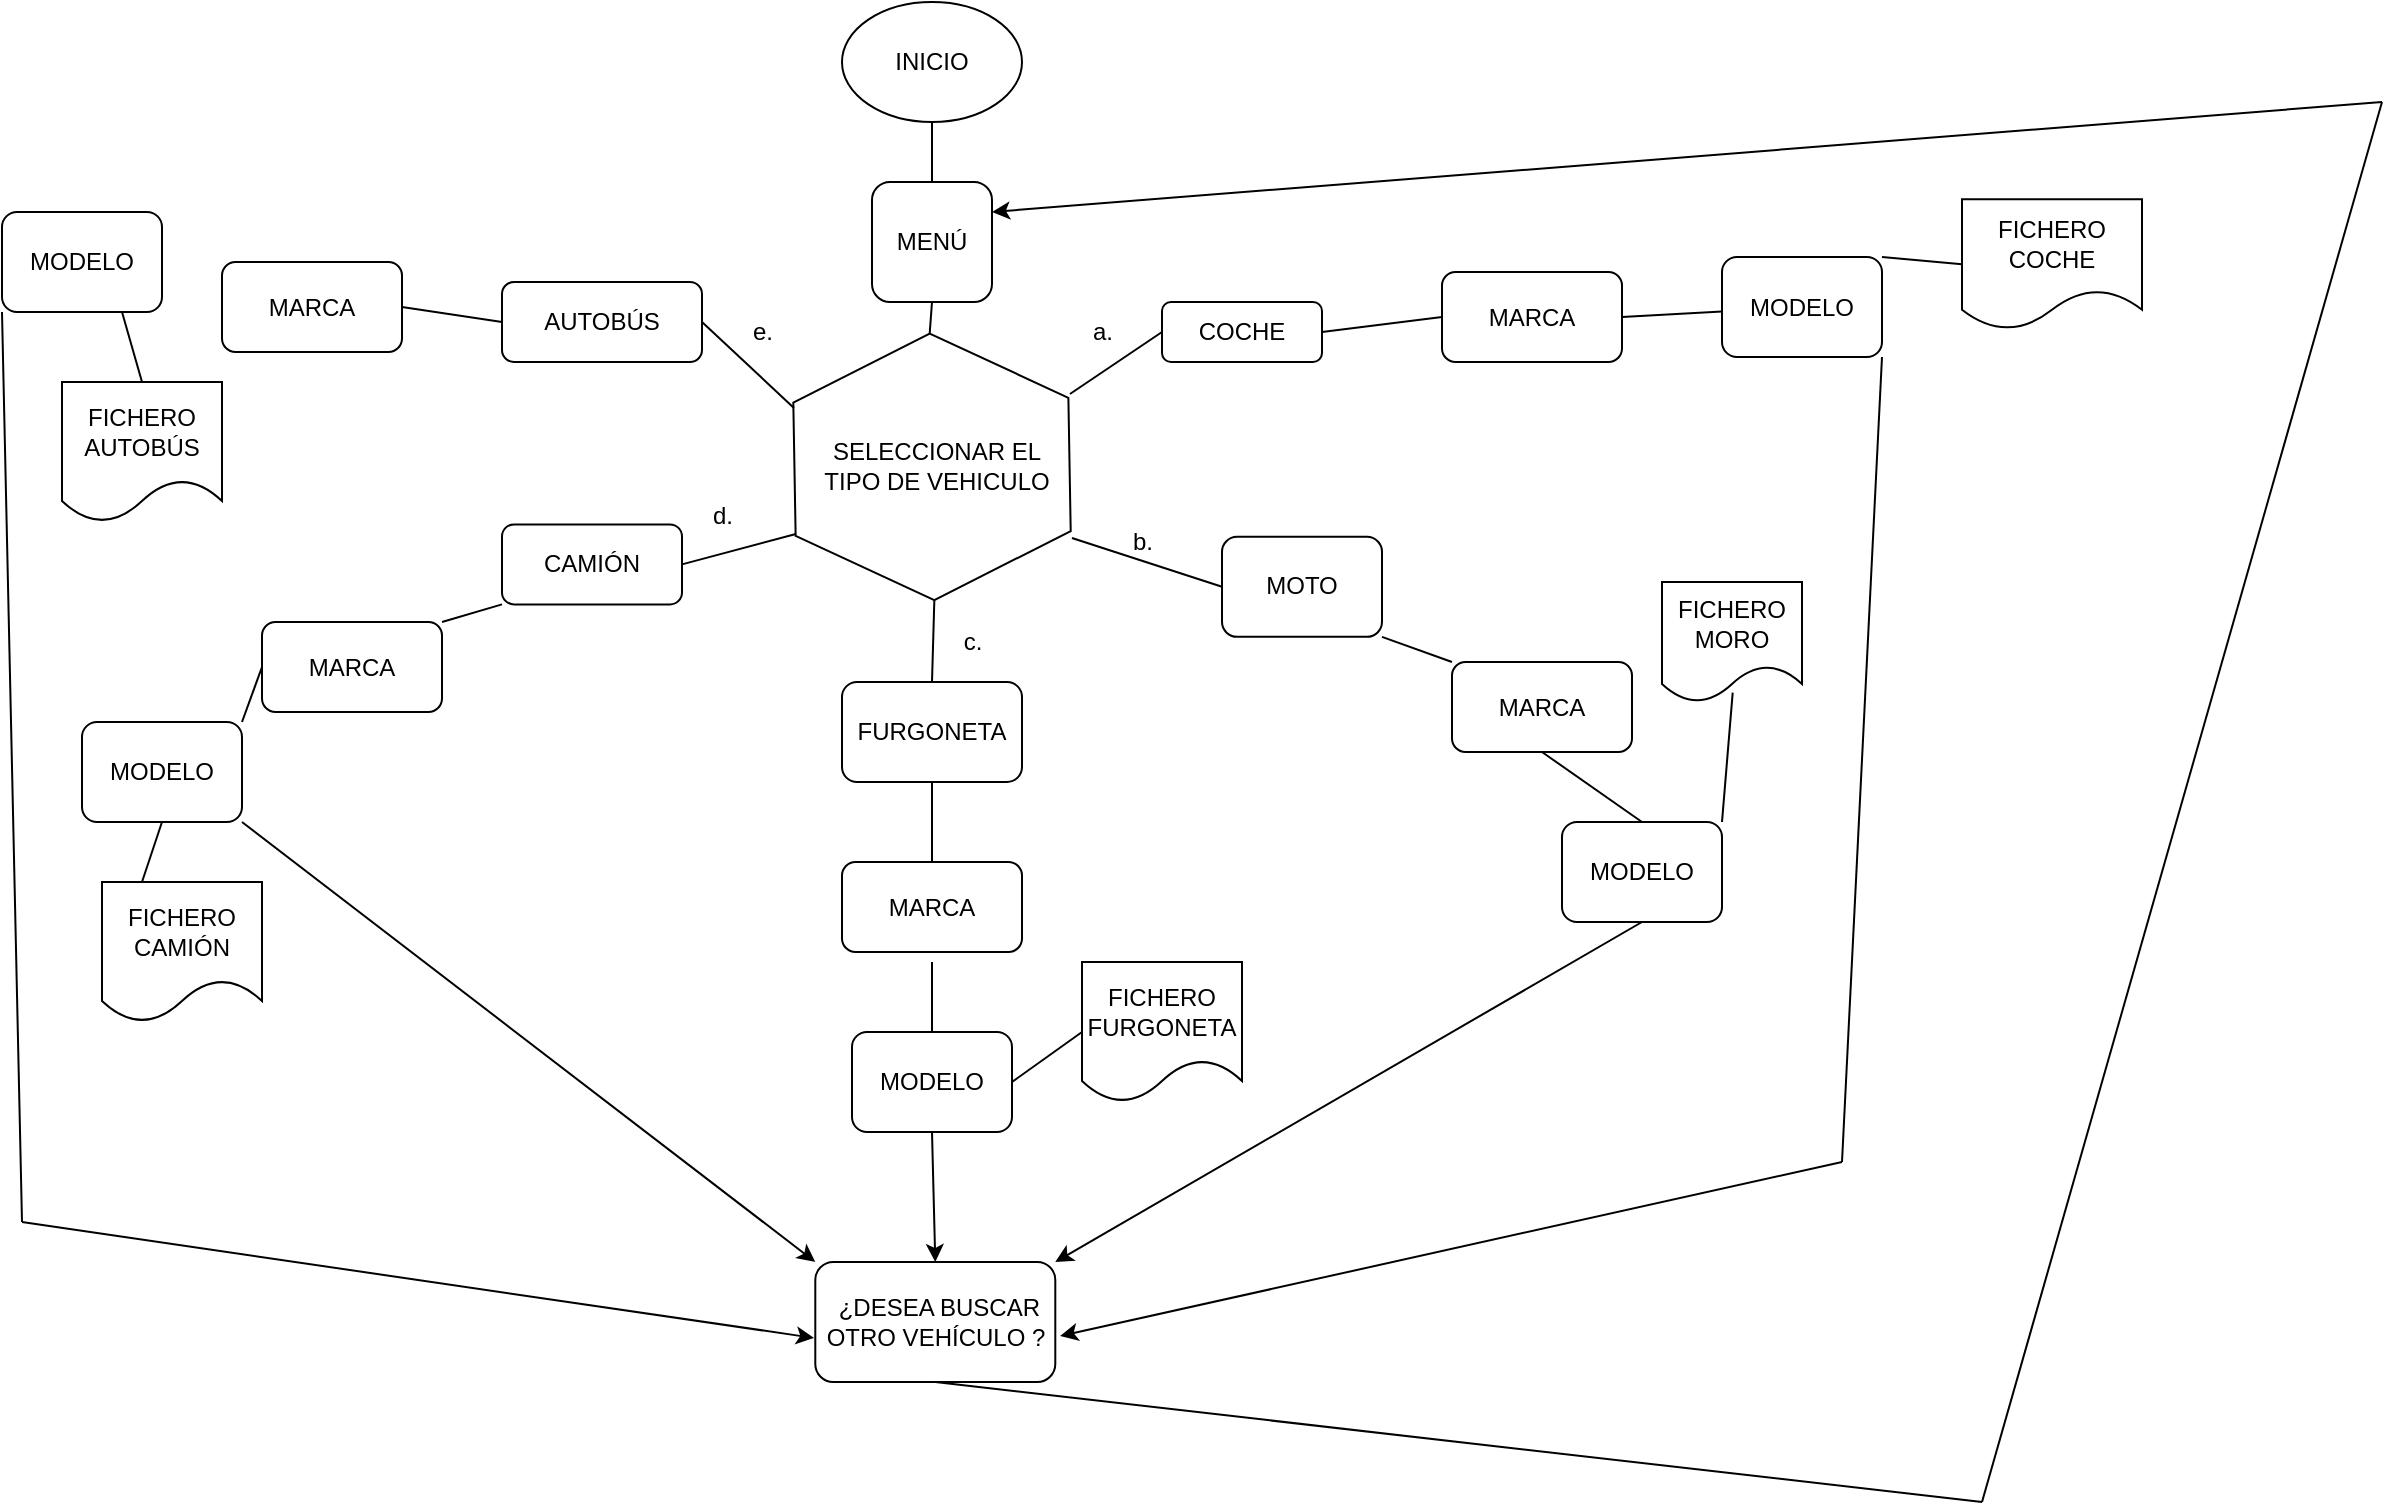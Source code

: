 <mxfile version="12.9.2" type="device"><diagram id="hxXyHOrztNjzMyygxgzm" name="Page-1"><mxGraphModel dx="2563" dy="900" grid="1" gridSize="10" guides="1" tooltips="1" connect="1" arrows="1" fold="1" page="1" pageScale="1" pageWidth="827" pageHeight="1169" math="0" shadow="0"><root><mxCell id="0"/><mxCell id="1" parent="0"/><mxCell id="8DVdW843W1SrBcpNv7z--3" value="INICIO" style="ellipse;whiteSpace=wrap;html=1;" vertex="1" parent="1"><mxGeometry x="380" y="20" width="90" height="60" as="geometry"/></mxCell><mxCell id="8DVdW843W1SrBcpNv7z--5" value="MENÚ" style="rounded=1;whiteSpace=wrap;html=1;" vertex="1" parent="1"><mxGeometry x="395" y="110" width="60" height="60" as="geometry"/></mxCell><mxCell id="8DVdW843W1SrBcpNv7z--6" value="" style="endArrow=none;html=1;exitX=0.5;exitY=1;exitDx=0;exitDy=0;" edge="1" parent="1" source="8DVdW843W1SrBcpNv7z--3"><mxGeometry width="50" height="50" relative="1" as="geometry"><mxPoint x="390" y="260" as="sourcePoint"/><mxPoint x="425" y="110" as="targetPoint"/><Array as="points"/></mxGeometry></mxCell><mxCell id="8DVdW843W1SrBcpNv7z--9" value="" style="shape=hexagon;perimeter=hexagonPerimeter2;whiteSpace=wrap;html=1;rotation=89;" vertex="1" parent="1"><mxGeometry x="358.36" y="183.64" width="133.29" height="137.55" as="geometry"/></mxCell><mxCell id="8DVdW843W1SrBcpNv7z--11" value="" style="endArrow=none;html=1;entryX=0.5;entryY=1;entryDx=0;entryDy=0;exitX=0;exitY=0.5;exitDx=0;exitDy=0;" edge="1" parent="1" source="8DVdW843W1SrBcpNv7z--9" target="8DVdW843W1SrBcpNv7z--5"><mxGeometry width="50" height="50" relative="1" as="geometry"><mxPoint x="425" y="190" as="sourcePoint"/><mxPoint x="480" y="170" as="targetPoint"/></mxGeometry></mxCell><mxCell id="8DVdW843W1SrBcpNv7z--12" value="SELECCIONAR EL &lt;br&gt;TIPO DE VEHICULO" style="text;html=1;align=center;verticalAlign=middle;resizable=0;points=[];autosize=1;" vertex="1" parent="1"><mxGeometry x="361.65" y="237.41" width="130" height="30" as="geometry"/></mxCell><mxCell id="8DVdW843W1SrBcpNv7z--15" value="COCHE" style="rounded=1;whiteSpace=wrap;html=1;" vertex="1" parent="1"><mxGeometry x="540" y="170" width="80" height="30" as="geometry"/></mxCell><mxCell id="8DVdW843W1SrBcpNv7z--16" value="" style="endArrow=none;html=1;entryX=0.236;entryY=-0.006;entryDx=0;entryDy=0;entryPerimeter=0;exitX=0;exitY=0.5;exitDx=0;exitDy=0;" edge="1" parent="1" source="8DVdW843W1SrBcpNv7z--15" target="8DVdW843W1SrBcpNv7z--9"><mxGeometry width="50" height="50" relative="1" as="geometry"><mxPoint x="420" y="260" as="sourcePoint"/><mxPoint x="470" y="210" as="targetPoint"/></mxGeometry></mxCell><mxCell id="8DVdW843W1SrBcpNv7z--17" value="MOTO" style="rounded=1;whiteSpace=wrap;html=1;" vertex="1" parent="1"><mxGeometry x="570" y="287.41" width="80" height="50" as="geometry"/></mxCell><mxCell id="8DVdW843W1SrBcpNv7z--18" value="" style="endArrow=none;html=1;entryX=0;entryY=0.5;entryDx=0;entryDy=0;exitX=0.776;exitY=-0.004;exitDx=0;exitDy=0;exitPerimeter=0;" edge="1" parent="1" source="8DVdW843W1SrBcpNv7z--9" target="8DVdW843W1SrBcpNv7z--17"><mxGeometry width="50" height="50" relative="1" as="geometry"><mxPoint x="420" y="260" as="sourcePoint"/><mxPoint x="470" y="210" as="targetPoint"/></mxGeometry></mxCell><mxCell id="8DVdW843W1SrBcpNv7z--19" value="FURGONETA" style="rounded=1;whiteSpace=wrap;html=1;" vertex="1" parent="1"><mxGeometry x="380" y="360" width="90" height="50" as="geometry"/></mxCell><mxCell id="8DVdW843W1SrBcpNv7z--20" value="" style="endArrow=none;html=1;exitX=0.5;exitY=0;exitDx=0;exitDy=0;entryX=1;entryY=0.5;entryDx=0;entryDy=0;" edge="1" parent="1" source="8DVdW843W1SrBcpNv7z--19" target="8DVdW843W1SrBcpNv7z--9"><mxGeometry width="50" height="50" relative="1" as="geometry"><mxPoint x="420" y="260" as="sourcePoint"/><mxPoint x="470" y="210" as="targetPoint"/></mxGeometry></mxCell><mxCell id="8DVdW843W1SrBcpNv7z--21" value="CAMIÓN" style="rounded=1;whiteSpace=wrap;html=1;" vertex="1" parent="1"><mxGeometry x="210" y="281.19" width="90" height="40" as="geometry"/></mxCell><mxCell id="8DVdW843W1SrBcpNv7z--22" value="" style="endArrow=none;html=1;exitX=0.743;exitY=0.999;exitDx=0;exitDy=0;exitPerimeter=0;entryX=1;entryY=0.5;entryDx=0;entryDy=0;" edge="1" parent="1" source="8DVdW843W1SrBcpNv7z--9" target="8DVdW843W1SrBcpNv7z--21"><mxGeometry width="50" height="50" relative="1" as="geometry"><mxPoint x="420" y="260" as="sourcePoint"/><mxPoint x="470" y="210" as="targetPoint"/></mxGeometry></mxCell><mxCell id="8DVdW843W1SrBcpNv7z--23" value="AUTOBÚS" style="rounded=1;whiteSpace=wrap;html=1;" vertex="1" parent="1"><mxGeometry x="210" y="160" width="100" height="40" as="geometry"/></mxCell><mxCell id="8DVdW843W1SrBcpNv7z--24" value="" style="endArrow=none;html=1;entryX=1;entryY=0.5;entryDx=0;entryDy=0;exitX=0.27;exitY=0.998;exitDx=0;exitDy=0;exitPerimeter=0;" edge="1" parent="1" source="8DVdW843W1SrBcpNv7z--9" target="8DVdW843W1SrBcpNv7z--23"><mxGeometry width="50" height="50" relative="1" as="geometry"><mxPoint x="420" y="260" as="sourcePoint"/><mxPoint x="470" y="210" as="targetPoint"/></mxGeometry></mxCell><mxCell id="8DVdW843W1SrBcpNv7z--26" value="a." style="text;html=1;align=center;verticalAlign=middle;resizable=0;points=[];autosize=1;" vertex="1" parent="1"><mxGeometry x="495" y="175" width="30" height="20" as="geometry"/></mxCell><mxCell id="8DVdW843W1SrBcpNv7z--27" value="b." style="text;html=1;align=center;verticalAlign=middle;resizable=0;points=[];autosize=1;" vertex="1" parent="1"><mxGeometry x="515" y="280" width="30" height="20" as="geometry"/></mxCell><mxCell id="8DVdW843W1SrBcpNv7z--28" value="c." style="text;html=1;align=center;verticalAlign=middle;resizable=0;points=[];autosize=1;" vertex="1" parent="1"><mxGeometry x="435" y="330" width="20" height="20" as="geometry"/></mxCell><mxCell id="8DVdW843W1SrBcpNv7z--29" value="d." style="text;html=1;align=center;verticalAlign=middle;resizable=0;points=[];autosize=1;" vertex="1" parent="1"><mxGeometry x="305" y="267.41" width="30" height="20" as="geometry"/></mxCell><mxCell id="8DVdW843W1SrBcpNv7z--30" value="e." style="text;html=1;align=center;verticalAlign=middle;resizable=0;points=[];autosize=1;" vertex="1" parent="1"><mxGeometry x="325" y="175" width="30" height="20" as="geometry"/></mxCell><mxCell id="8DVdW843W1SrBcpNv7z--31" value="MARCA" style="rounded=1;whiteSpace=wrap;html=1;" vertex="1" parent="1"><mxGeometry x="680" y="155" width="90" height="45" as="geometry"/></mxCell><mxCell id="8DVdW843W1SrBcpNv7z--32" value="MARCA" style="rounded=1;whiteSpace=wrap;html=1;" vertex="1" parent="1"><mxGeometry x="70" y="150" width="90" height="45" as="geometry"/></mxCell><mxCell id="8DVdW843W1SrBcpNv7z--33" value="MARCA" style="rounded=1;whiteSpace=wrap;html=1;" vertex="1" parent="1"><mxGeometry x="90" y="330" width="90" height="45" as="geometry"/></mxCell><mxCell id="8DVdW843W1SrBcpNv7z--34" value="MARCA" style="rounded=1;whiteSpace=wrap;html=1;" vertex="1" parent="1"><mxGeometry x="380" y="450" width="90" height="45" as="geometry"/></mxCell><mxCell id="8DVdW843W1SrBcpNv7z--35" value="MARCA" style="rounded=1;whiteSpace=wrap;html=1;" vertex="1" parent="1"><mxGeometry x="685" y="350" width="90" height="45" as="geometry"/></mxCell><mxCell id="8DVdW843W1SrBcpNv7z--36" value="" style="endArrow=none;html=1;exitX=1;exitY=0.5;exitDx=0;exitDy=0;entryX=0;entryY=0.5;entryDx=0;entryDy=0;" edge="1" parent="1" source="8DVdW843W1SrBcpNv7z--32" target="8DVdW843W1SrBcpNv7z--23"><mxGeometry width="50" height="50" relative="1" as="geometry"><mxPoint x="420" y="310" as="sourcePoint"/><mxPoint x="470" y="260" as="targetPoint"/></mxGeometry></mxCell><mxCell id="8DVdW843W1SrBcpNv7z--37" value="" style="endArrow=none;html=1;exitX=1;exitY=0;exitDx=0;exitDy=0;entryX=0;entryY=1;entryDx=0;entryDy=0;" edge="1" parent="1" source="8DVdW843W1SrBcpNv7z--33" target="8DVdW843W1SrBcpNv7z--21"><mxGeometry width="50" height="50" relative="1" as="geometry"><mxPoint x="420" y="310" as="sourcePoint"/><mxPoint x="470" y="260" as="targetPoint"/></mxGeometry></mxCell><mxCell id="8DVdW843W1SrBcpNv7z--38" value="" style="endArrow=none;html=1;exitX=0.5;exitY=0;exitDx=0;exitDy=0;entryX=0.5;entryY=1;entryDx=0;entryDy=0;" edge="1" parent="1" source="8DVdW843W1SrBcpNv7z--34" target="8DVdW843W1SrBcpNv7z--19"><mxGeometry width="50" height="50" relative="1" as="geometry"><mxPoint x="420" y="310" as="sourcePoint"/><mxPoint x="530" y="410" as="targetPoint"/></mxGeometry></mxCell><mxCell id="8DVdW843W1SrBcpNv7z--39" value="" style="endArrow=none;html=1;exitX=0;exitY=0;exitDx=0;exitDy=0;entryX=1;entryY=1;entryDx=0;entryDy=0;" edge="1" parent="1" source="8DVdW843W1SrBcpNv7z--35" target="8DVdW843W1SrBcpNv7z--17"><mxGeometry width="50" height="50" relative="1" as="geometry"><mxPoint x="420" y="310" as="sourcePoint"/><mxPoint x="470" y="260" as="targetPoint"/></mxGeometry></mxCell><mxCell id="8DVdW843W1SrBcpNv7z--40" value="" style="endArrow=none;html=1;entryX=0;entryY=0.5;entryDx=0;entryDy=0;exitX=1;exitY=0.5;exitDx=0;exitDy=0;" edge="1" parent="1" source="8DVdW843W1SrBcpNv7z--15" target="8DVdW843W1SrBcpNv7z--31"><mxGeometry width="50" height="50" relative="1" as="geometry"><mxPoint x="420" y="310" as="sourcePoint"/><mxPoint x="470" y="260" as="targetPoint"/></mxGeometry></mxCell><mxCell id="8DVdW843W1SrBcpNv7z--49" value="MODELO" style="rounded=1;whiteSpace=wrap;html=1;" vertex="1" parent="1"><mxGeometry x="-40" y="125" width="80" height="50" as="geometry"/></mxCell><mxCell id="8DVdW843W1SrBcpNv7z--50" value="MODELO" style="rounded=1;whiteSpace=wrap;html=1;" vertex="1" parent="1"><mxGeometry x="740" y="430" width="80" height="50" as="geometry"/></mxCell><mxCell id="8DVdW843W1SrBcpNv7z--51" value="MODELO" style="rounded=1;whiteSpace=wrap;html=1;" vertex="1" parent="1"><mxGeometry y="380" width="80" height="50" as="geometry"/></mxCell><mxCell id="8DVdW843W1SrBcpNv7z--53" value="MODELO" style="rounded=1;whiteSpace=wrap;html=1;" vertex="1" parent="1"><mxGeometry x="820" y="147.5" width="80" height="50" as="geometry"/></mxCell><mxCell id="8DVdW843W1SrBcpNv7z--54" value="MODELO" style="rounded=1;whiteSpace=wrap;html=1;" vertex="1" parent="1"><mxGeometry x="385" y="535" width="80" height="50" as="geometry"/></mxCell><mxCell id="8DVdW843W1SrBcpNv7z--55" value="" style="endArrow=none;html=1;exitX=0.5;exitY=0;exitDx=0;exitDy=0;" edge="1" parent="1" source="8DVdW843W1SrBcpNv7z--54"><mxGeometry width="50" height="50" relative="1" as="geometry"><mxPoint x="370" y="510" as="sourcePoint"/><mxPoint x="425" y="500" as="targetPoint"/></mxGeometry></mxCell><mxCell id="8DVdW843W1SrBcpNv7z--56" value="" style="endArrow=none;html=1;entryX=0.5;entryY=0;entryDx=0;entryDy=0;exitX=0.5;exitY=1;exitDx=0;exitDy=0;" edge="1" parent="1" source="8DVdW843W1SrBcpNv7z--35" target="8DVdW843W1SrBcpNv7z--50"><mxGeometry width="50" height="50" relative="1" as="geometry"><mxPoint x="510" y="510" as="sourcePoint"/><mxPoint x="560" y="460" as="targetPoint"/></mxGeometry></mxCell><mxCell id="8DVdW843W1SrBcpNv7z--58" value="&amp;nbsp;¿DESEA BUSCAR OTRO VEHÍCULO ?" style="rounded=1;whiteSpace=wrap;html=1;" vertex="1" parent="1"><mxGeometry x="366.65" y="650" width="120" height="60" as="geometry"/></mxCell><mxCell id="8DVdW843W1SrBcpNv7z--59" value="" style="endArrow=classic;html=1;exitX=0.5;exitY=1;exitDx=0;exitDy=0;entryX=0.5;entryY=0;entryDx=0;entryDy=0;" edge="1" parent="1" source="8DVdW843W1SrBcpNv7z--54" target="8DVdW843W1SrBcpNv7z--58"><mxGeometry width="50" height="50" relative="1" as="geometry"><mxPoint x="470" y="560" as="sourcePoint"/><mxPoint x="520" y="510" as="targetPoint"/></mxGeometry></mxCell><mxCell id="8DVdW843W1SrBcpNv7z--60" value="" style="endArrow=classic;html=1;exitX=0.5;exitY=1;exitDx=0;exitDy=0;entryX=1;entryY=0;entryDx=0;entryDy=0;" edge="1" parent="1" source="8DVdW843W1SrBcpNv7z--50" target="8DVdW843W1SrBcpNv7z--58"><mxGeometry width="50" height="50" relative="1" as="geometry"><mxPoint x="470" y="560" as="sourcePoint"/><mxPoint x="520" y="510" as="targetPoint"/></mxGeometry></mxCell><mxCell id="8DVdW843W1SrBcpNv7z--61" value="" style="endArrow=classic;html=1;exitX=1;exitY=1;exitDx=0;exitDy=0;entryX=0;entryY=0;entryDx=0;entryDy=0;" edge="1" parent="1" source="8DVdW843W1SrBcpNv7z--51" target="8DVdW843W1SrBcpNv7z--58"><mxGeometry width="50" height="50" relative="1" as="geometry"><mxPoint x="470" y="560" as="sourcePoint"/><mxPoint x="520" y="510" as="targetPoint"/></mxGeometry></mxCell><mxCell id="8DVdW843W1SrBcpNv7z--63" value="" style="endArrow=none;html=1;entryX=0;entryY=1;entryDx=0;entryDy=0;" edge="1" parent="1" target="8DVdW843W1SrBcpNv7z--49"><mxGeometry width="50" height="50" relative="1" as="geometry"><mxPoint x="-30" y="630" as="sourcePoint"/><mxPoint x="-50" y="400" as="targetPoint"/></mxGeometry></mxCell><mxCell id="8DVdW843W1SrBcpNv7z--64" value="" style="endArrow=classic;html=1;entryX=-0.005;entryY=0.633;entryDx=0;entryDy=0;entryPerimeter=0;" edge="1" parent="1" target="8DVdW843W1SrBcpNv7z--58"><mxGeometry width="50" height="50" relative="1" as="geometry"><mxPoint x="-30" y="630" as="sourcePoint"/><mxPoint x="240" y="560" as="targetPoint"/></mxGeometry></mxCell><mxCell id="8DVdW843W1SrBcpNv7z--66" value="" style="endArrow=none;html=1;entryX=1;entryY=0.5;entryDx=0;entryDy=0;" edge="1" parent="1" source="8DVdW843W1SrBcpNv7z--53" target="8DVdW843W1SrBcpNv7z--31"><mxGeometry width="50" height="50" relative="1" as="geometry"><mxPoint x="630" y="240" as="sourcePoint"/><mxPoint x="680" y="190" as="targetPoint"/></mxGeometry></mxCell><mxCell id="8DVdW843W1SrBcpNv7z--67" value="" style="endArrow=none;html=1;entryX=1;entryY=1;entryDx=0;entryDy=0;" edge="1" parent="1" target="8DVdW843W1SrBcpNv7z--53"><mxGeometry width="50" height="50" relative="1" as="geometry"><mxPoint x="880" y="600" as="sourcePoint"/><mxPoint x="680" y="190" as="targetPoint"/></mxGeometry></mxCell><mxCell id="8DVdW843W1SrBcpNv7z--68" value="" style="endArrow=classic;html=1;entryX=1.02;entryY=0.617;entryDx=0;entryDy=0;entryPerimeter=0;" edge="1" parent="1" target="8DVdW843W1SrBcpNv7z--58"><mxGeometry width="50" height="50" relative="1" as="geometry"><mxPoint x="880" y="600" as="sourcePoint"/><mxPoint x="680" y="530" as="targetPoint"/></mxGeometry></mxCell><mxCell id="8DVdW843W1SrBcpNv7z--73" value="" style="endArrow=none;html=1;exitX=1;exitY=0;exitDx=0;exitDy=0;entryX=0;entryY=0.5;entryDx=0;entryDy=0;" edge="1" parent="1" source="8DVdW843W1SrBcpNv7z--51" target="8DVdW843W1SrBcpNv7z--33"><mxGeometry width="50" height="50" relative="1" as="geometry"><mxPoint x="430" y="400" as="sourcePoint"/><mxPoint x="480" y="350" as="targetPoint"/></mxGeometry></mxCell><mxCell id="8DVdW843W1SrBcpNv7z--74" value="FICHERO FURGONETA" style="shape=document;whiteSpace=wrap;html=1;boundedLbl=1;" vertex="1" parent="1"><mxGeometry x="500" y="500" width="80" height="70" as="geometry"/></mxCell><mxCell id="8DVdW843W1SrBcpNv7z--76" value="FICHERO AUTOBÚS" style="shape=document;whiteSpace=wrap;html=1;boundedLbl=1;" vertex="1" parent="1"><mxGeometry x="-10" y="210" width="80" height="70" as="geometry"/></mxCell><mxCell id="8DVdW843W1SrBcpNv7z--77" value="FICHERO CAMIÓN" style="shape=document;whiteSpace=wrap;html=1;boundedLbl=1;" vertex="1" parent="1"><mxGeometry x="10" y="460" width="80" height="70" as="geometry"/></mxCell><mxCell id="8DVdW843W1SrBcpNv7z--78" value="FICHERO MORO" style="shape=document;whiteSpace=wrap;html=1;boundedLbl=1;" vertex="1" parent="1"><mxGeometry x="790" y="310" width="70" height="60" as="geometry"/></mxCell><mxCell id="8DVdW843W1SrBcpNv7z--79" value="FICHERO COCHE" style="shape=document;whiteSpace=wrap;html=1;boundedLbl=1;" vertex="1" parent="1"><mxGeometry x="940" y="118.64" width="90" height="65" as="geometry"/></mxCell><mxCell id="8DVdW843W1SrBcpNv7z--80" value="" style="endArrow=none;html=1;exitX=1;exitY=0.5;exitDx=0;exitDy=0;entryX=0;entryY=0.5;entryDx=0;entryDy=0;" edge="1" parent="1" source="8DVdW843W1SrBcpNv7z--54" target="8DVdW843W1SrBcpNv7z--74"><mxGeometry width="50" height="50" relative="1" as="geometry"><mxPoint x="430" y="470" as="sourcePoint"/><mxPoint x="480" y="420" as="targetPoint"/></mxGeometry></mxCell><mxCell id="8DVdW843W1SrBcpNv7z--81" value="" style="endArrow=none;html=1;exitX=0.5;exitY=1;exitDx=0;exitDy=0;entryX=0.25;entryY=0;entryDx=0;entryDy=0;" edge="1" parent="1" source="8DVdW843W1SrBcpNv7z--51" target="8DVdW843W1SrBcpNv7z--77"><mxGeometry width="50" height="50" relative="1" as="geometry"><mxPoint x="430" y="470" as="sourcePoint"/><mxPoint x="480" y="420" as="targetPoint"/></mxGeometry></mxCell><mxCell id="8DVdW843W1SrBcpNv7z--82" value="" style="endArrow=none;html=1;exitX=0.75;exitY=1;exitDx=0;exitDy=0;entryX=0.5;entryY=0;entryDx=0;entryDy=0;" edge="1" parent="1" source="8DVdW843W1SrBcpNv7z--49" target="8DVdW843W1SrBcpNv7z--76"><mxGeometry width="50" height="50" relative="1" as="geometry"><mxPoint x="430" y="470" as="sourcePoint"/><mxPoint x="480" y="420" as="targetPoint"/></mxGeometry></mxCell><mxCell id="8DVdW843W1SrBcpNv7z--83" value="" style="endArrow=none;html=1;entryX=0.505;entryY=0.922;entryDx=0;entryDy=0;entryPerimeter=0;exitX=1;exitY=0;exitDx=0;exitDy=0;" edge="1" parent="1" source="8DVdW843W1SrBcpNv7z--50" target="8DVdW843W1SrBcpNv7z--78"><mxGeometry width="50" height="50" relative="1" as="geometry"><mxPoint x="430" y="470" as="sourcePoint"/><mxPoint x="480" y="420" as="targetPoint"/></mxGeometry></mxCell><mxCell id="8DVdW843W1SrBcpNv7z--84" value="" style="endArrow=none;html=1;entryX=1;entryY=0;entryDx=0;entryDy=0;exitX=0;exitY=0.5;exitDx=0;exitDy=0;" edge="1" parent="1" source="8DVdW843W1SrBcpNv7z--79" target="8DVdW843W1SrBcpNv7z--53"><mxGeometry width="50" height="50" relative="1" as="geometry"><mxPoint x="930" y="428" as="sourcePoint"/><mxPoint x="480" y="420" as="targetPoint"/></mxGeometry></mxCell><mxCell id="8DVdW843W1SrBcpNv7z--85" value="" style="endArrow=none;html=1;entryX=0.5;entryY=1;entryDx=0;entryDy=0;" edge="1" parent="1" target="8DVdW843W1SrBcpNv7z--58"><mxGeometry width="50" height="50" relative="1" as="geometry"><mxPoint x="950" y="770" as="sourcePoint"/><mxPoint x="480" y="570" as="targetPoint"/></mxGeometry></mxCell><mxCell id="8DVdW843W1SrBcpNv7z--88" value="" style="endArrow=none;html=1;" edge="1" parent="1"><mxGeometry width="50" height="50" relative="1" as="geometry"><mxPoint x="1150" y="70" as="sourcePoint"/><mxPoint x="950" y="770" as="targetPoint"/></mxGeometry></mxCell><mxCell id="8DVdW843W1SrBcpNv7z--90" value="" style="endArrow=classic;html=1;entryX=1;entryY=0.25;entryDx=0;entryDy=0;" edge="1" parent="1" target="8DVdW843W1SrBcpNv7z--5"><mxGeometry width="50" height="50" relative="1" as="geometry"><mxPoint x="1150" y="70" as="sourcePoint"/><mxPoint x="850" y="230" as="targetPoint"/></mxGeometry></mxCell></root></mxGraphModel></diagram></mxfile>